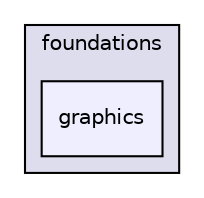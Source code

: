 digraph "src/lib/foundations/graphics" {
  compound=true
  node [ fontsize="10", fontname="Helvetica"];
  edge [ labelfontsize="10", labelfontname="Helvetica"];
  subgraph clusterdir_22aca35e3ec12f68aff9c7ff7652d11f {
    graph [ bgcolor="#ddddee", pencolor="black", label="foundations" fontname="Helvetica", fontsize="10", URL="dir_22aca35e3ec12f68aff9c7ff7652d11f.html"]
  dir_69d26e031463a7f02ce65a899708d1d4 [shape=box, label="graphics", style="filled", fillcolor="#eeeeff", pencolor="black", URL="dir_69d26e031463a7f02ce65a899708d1d4.html"];
  }
}
